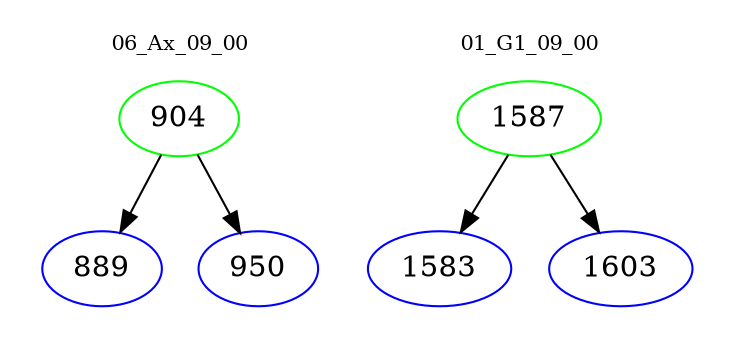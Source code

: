 digraph{
subgraph cluster_0 {
color = white
label = "06_Ax_09_00";
fontsize=10;
T0_904 [label="904", color="green"]
T0_904 -> T0_889 [color="black"]
T0_889 [label="889", color="blue"]
T0_904 -> T0_950 [color="black"]
T0_950 [label="950", color="blue"]
}
subgraph cluster_1 {
color = white
label = "01_G1_09_00";
fontsize=10;
T1_1587 [label="1587", color="green"]
T1_1587 -> T1_1583 [color="black"]
T1_1583 [label="1583", color="blue"]
T1_1587 -> T1_1603 [color="black"]
T1_1603 [label="1603", color="blue"]
}
}
